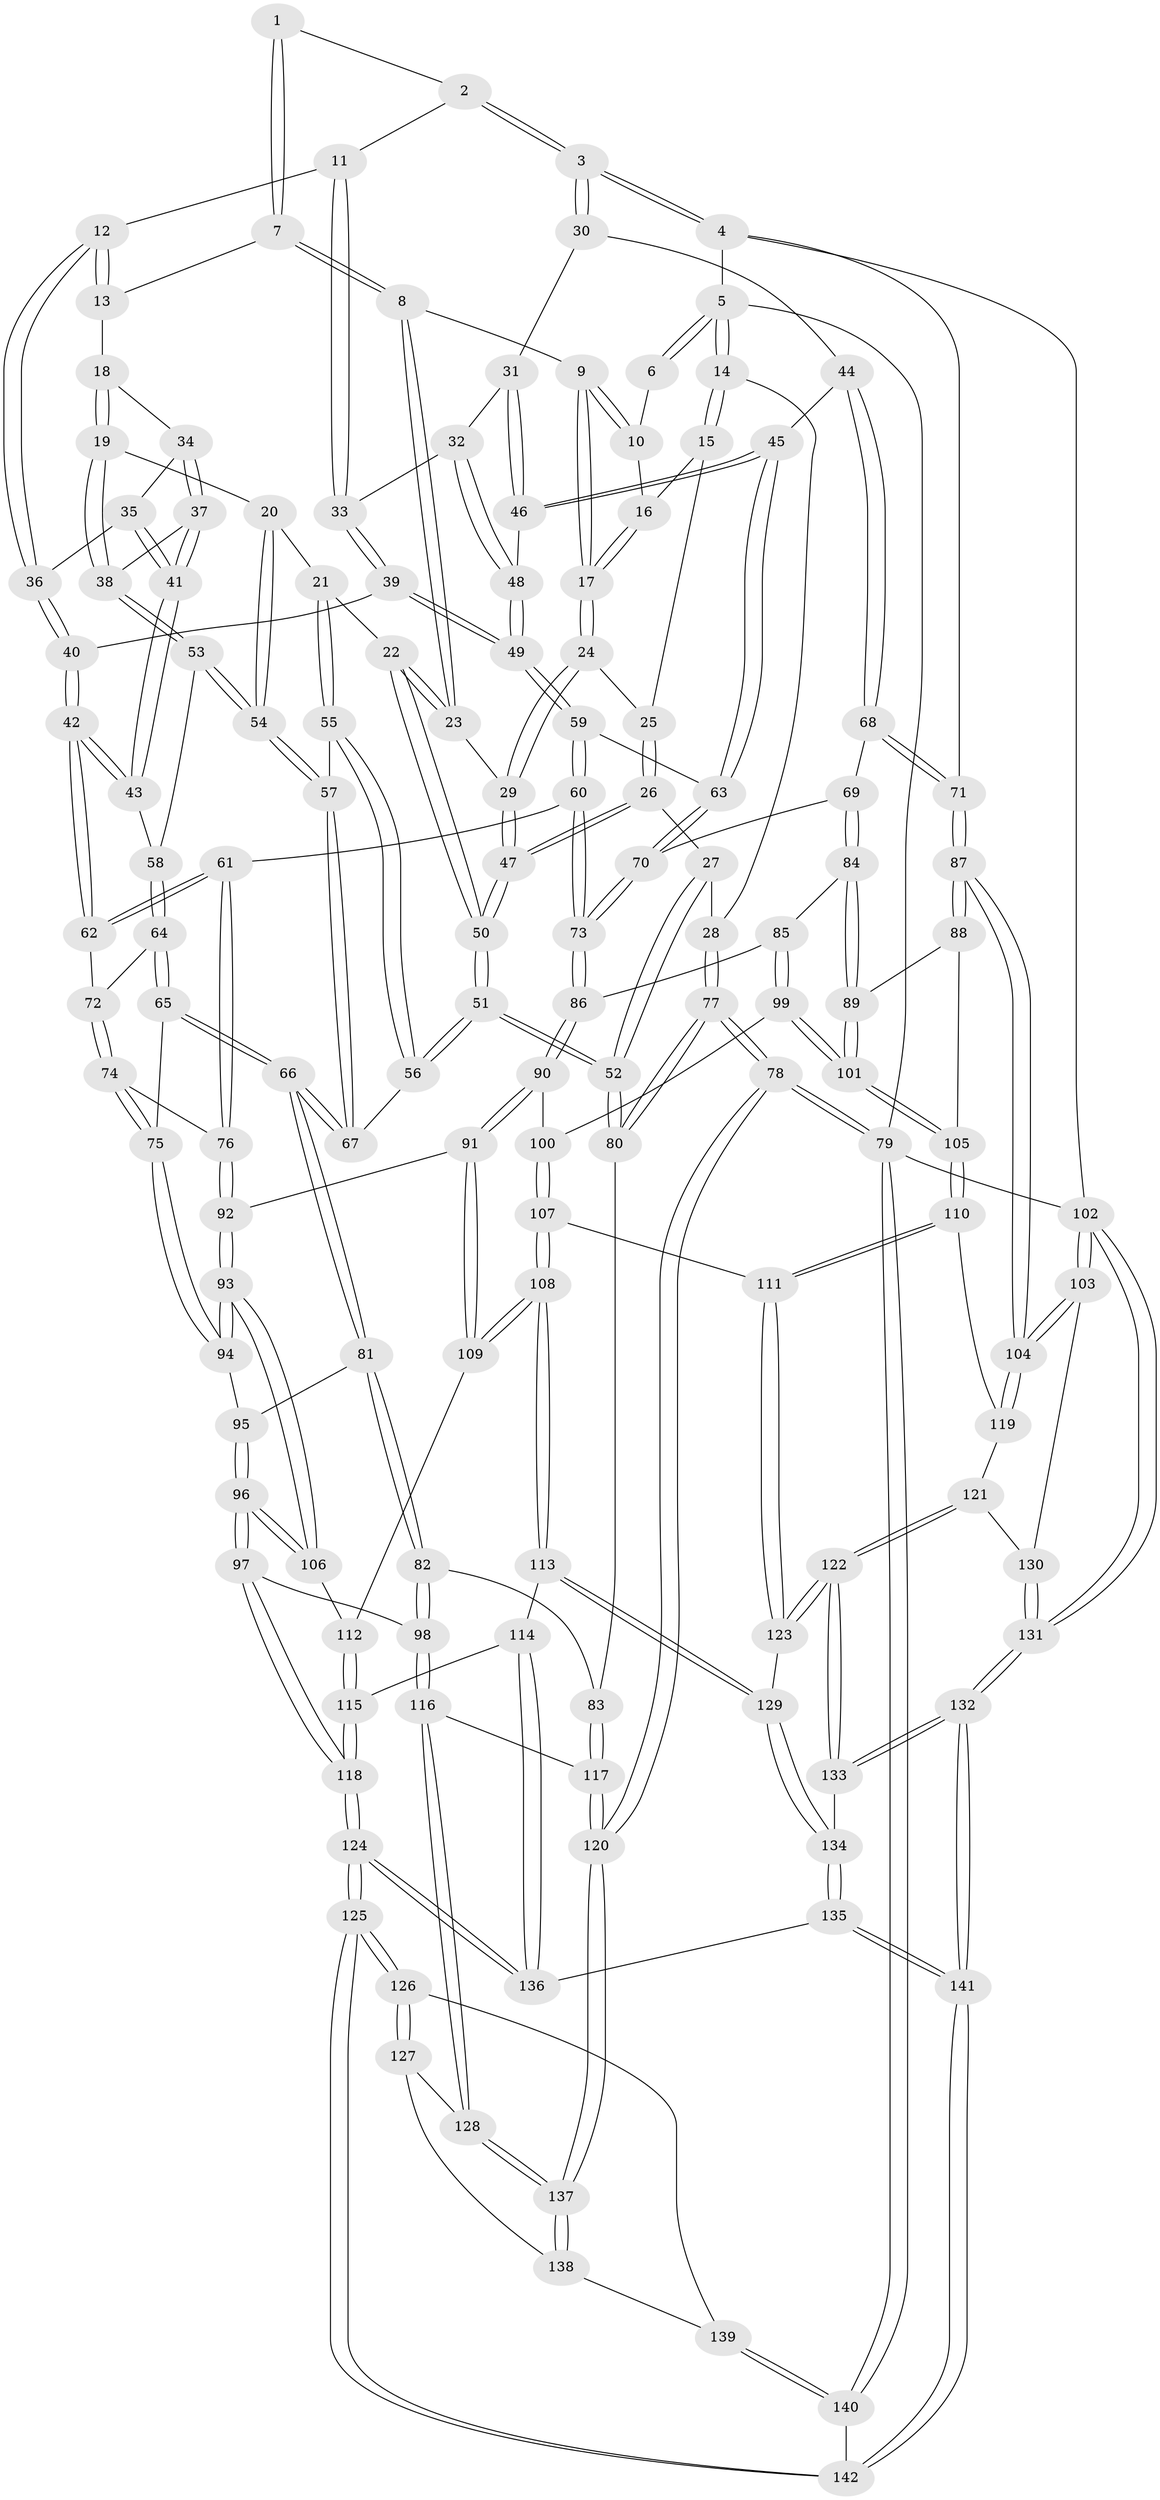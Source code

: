 // Generated by graph-tools (version 1.1) at 2025/16/03/09/25 04:16:54]
// undirected, 142 vertices, 352 edges
graph export_dot {
graph [start="1"]
  node [color=gray90,style=filled];
  1 [pos="+0.38544209974377563+0"];
  2 [pos="+0.7278689992641854+0"];
  3 [pos="+1+0"];
  4 [pos="+1+0"];
  5 [pos="+0+0"];
  6 [pos="+0.1796413207528065+0"];
  7 [pos="+0.3995779543057934+0"];
  8 [pos="+0.2629759660457426+0.11235596017386"];
  9 [pos="+0.1849799369579652+0.0888162360188573"];
  10 [pos="+0.14166521432928894+0.02672609390261564"];
  11 [pos="+0.6770767882843349+0.09098491620308266"];
  12 [pos="+0.6225125947653893+0.116583439680715"];
  13 [pos="+0.404927688150766+0"];
  14 [pos="+0+0.006594100500745976"];
  15 [pos="+0.01344321233744979+0.0882431767824146"];
  16 [pos="+0.07312783123637544+0.08040790090292328"];
  17 [pos="+0.1294089232983423+0.17091199762877465"];
  18 [pos="+0.4234224106228308+0.13179968177283666"];
  19 [pos="+0.38886460870990863+0.21231107087326478"];
  20 [pos="+0.3820551850628738+0.21780662712452903"];
  21 [pos="+0.2704129374293566+0.2125759660866374"];
  22 [pos="+0.27023449790820275+0.2124050142438998"];
  23 [pos="+0.261691481584464+0.20180763334374147"];
  24 [pos="+0.1278288849974016+0.18651071381847523"];
  25 [pos="+0.05553241955770501+0.15591449755344414"];
  26 [pos="+0.019578948298102295+0.2131380208179836"];
  27 [pos="+0.008831941998898698+0.21461821908714385"];
  28 [pos="+0+0.11261431077734"];
  29 [pos="+0.13358621552020916+0.2120638626129798"];
  30 [pos="+0.8889641187080974+0.11860829396380997"];
  31 [pos="+0.8489451982122262+0.14136177759952998"];
  32 [pos="+0.8208464297554982+0.15143664311243765"];
  33 [pos="+0.767686867790521+0.1530042708583514"];
  34 [pos="+0.5037566985125009+0.1773592335646466"];
  35 [pos="+0.6064423040295667+0.1431818543377357"];
  36 [pos="+0.6134063991139964+0.1344838128906559"];
  37 [pos="+0.5054491293564118+0.2528145673606869"];
  38 [pos="+0.47395568148468487+0.254778415295243"];
  39 [pos="+0.7262830888395646+0.25938357131542117"];
  40 [pos="+0.6806247974237734+0.2676288598709173"];
  41 [pos="+0.5719417338324863+0.301309759388965"];
  42 [pos="+0.5874327529755724+0.3247313757607597"];
  43 [pos="+0.5728365107987062+0.3034495200609077"];
  44 [pos="+0.9687328137788694+0.2989321015705157"];
  45 [pos="+0.9019210212820747+0.30105071488876745"];
  46 [pos="+0.8985380485830502+0.29822293298363234"];
  47 [pos="+0.123165329540878+0.22998627033552665"];
  48 [pos="+0.8313887531486277+0.27393225619508277"];
  49 [pos="+0.7701269660513683+0.33033426647985614"];
  50 [pos="+0.11677121951076166+0.35433429171094927"];
  51 [pos="+0.11010955959044905+0.40042797486296655"];
  52 [pos="+0.07807258706618314+0.4323552862514441"];
  53 [pos="+0.4359296254735719+0.32130321915809573"];
  54 [pos="+0.3826584969258229+0.32946431351996386"];
  55 [pos="+0.27081707500879715+0.23468903884744438"];
  56 [pos="+0.2273401694863372+0.37463102087329014"];
  57 [pos="+0.36020694773707523+0.3606593622806928"];
  58 [pos="+0.4445026325868353+0.3247317243878086"];
  59 [pos="+0.7709630474794492+0.34188304488038007"];
  60 [pos="+0.7213007027667975+0.42967464517327475"];
  61 [pos="+0.6570611876858933+0.41620233884945934"];
  62 [pos="+0.5900320540343633+0.3562039627564881"];
  63 [pos="+0.8563471593568432+0.35735156038568194"];
  64 [pos="+0.4953093242371574+0.3916577052520842"];
  65 [pos="+0.40506043472550957+0.4555278245493484"];
  66 [pos="+0.37432989423770513+0.457556836167496"];
  67 [pos="+0.34466906897740784+0.401627766006809"];
  68 [pos="+1+0.33563161011426806"];
  69 [pos="+0.9212513217024451+0.4435011988480395"];
  70 [pos="+0.8813406855099677+0.4109061100407366"];
  71 [pos="+1+0.3119104517263259"];
  72 [pos="+0.5617189467909411+0.3756935824486931"];
  73 [pos="+0.7283542305332256+0.43974961000465135"];
  74 [pos="+0.5245660806886582+0.49280046518784615"];
  75 [pos="+0.5064940758085855+0.5041613444743074"];
  76 [pos="+0.6038791584056872+0.5017211236690016"];
  77 [pos="+0+0.5813854726627716"];
  78 [pos="+0+1"];
  79 [pos="+0+1"];
  80 [pos="+0+0.5416412953032782"];
  81 [pos="+0.36578453626865953+0.48105685789023617"];
  82 [pos="+0.29212490144723563+0.5798908731803598"];
  83 [pos="+0.17276036844538786+0.5977772794726642"];
  84 [pos="+0.9088949397558281+0.5087369525090553"];
  85 [pos="+0.7867824117290144+0.510171203002717"];
  86 [pos="+0.7291981821042463+0.44182610174576764"];
  87 [pos="+1+0.5680922312580422"];
  88 [pos="+1+0.5506468483264695"];
  89 [pos="+0.9272372731392199+0.5382810851932945"];
  90 [pos="+0.6445054271638501+0.6105523161706206"];
  91 [pos="+0.6333131592611418+0.6132403180370821"];
  92 [pos="+0.6171489344340204+0.6082237661999503"];
  93 [pos="+0.5353024460464576+0.6255722720810499"];
  94 [pos="+0.5149710310974223+0.5806088948298568"];
  95 [pos="+0.42753394744014095+0.5523267373720424"];
  96 [pos="+0.43938041451353443+0.7266813092001227"];
  97 [pos="+0.43869232556386395+0.7275089694061984"];
  98 [pos="+0.43322380356082274+0.7277290495008993"];
  99 [pos="+0.7643581016079105+0.6132844654409308"];
  100 [pos="+0.7472336956365423+0.624010503884086"];
  101 [pos="+0.895678731555015+0.6569652085943444"];
  102 [pos="+1+1"];
  103 [pos="+1+0.8037193025572519"];
  104 [pos="+1+0.7364529425260372"];
  105 [pos="+0.9095745470296642+0.6921203816268638"];
  106 [pos="+0.4956399875305802+0.6738279655892183"];
  107 [pos="+0.7481810032184152+0.7748787276967449"];
  108 [pos="+0.7299014586595116+0.7894509803886433"];
  109 [pos="+0.6448997841718055+0.6919536210324081"];
  110 [pos="+0.9113081306190932+0.6966997808672774"];
  111 [pos="+0.8358663806326482+0.763985806939911"];
  112 [pos="+0.6126690010900904+0.7248801964062843"];
  113 [pos="+0.7273077961174749+0.7940084741271679"];
  114 [pos="+0.7268471257686188+0.7943979195890357"];
  115 [pos="+0.5881784452786047+0.8175833591452081"];
  116 [pos="+0.3380371962409418+0.8007158902914068"];
  117 [pos="+0.2467848276501111+0.7703169806122152"];
  118 [pos="+0.5405161199022169+0.8407769873644481"];
  119 [pos="+0.9591553253468044+0.717021939739947"];
  120 [pos="+0+1"];
  121 [pos="+0.9363807802466765+0.8475197781147125"];
  122 [pos="+0.8997163092515225+0.8689700772919313"];
  123 [pos="+0.8690101186406866+0.8385361675925398"];
  124 [pos="+0.5398824064327513+0.9408081757923247"];
  125 [pos="+0.48742587814701965+1"];
  126 [pos="+0.40152481473493656+0.9533394341982087"];
  127 [pos="+0.33751620979117053+0.8300750358578745"];
  128 [pos="+0.3379890189019982+0.8011444766321292"];
  129 [pos="+0.7999316729952816+0.8790324585314457"];
  130 [pos="+0.9643890148769318+0.8553201059462081"];
  131 [pos="+1+1"];
  132 [pos="+0.9867720247384085+1"];
  133 [pos="+0.8910824663587608+0.9365932198039008"];
  134 [pos="+0.8022492589906267+0.8891955970327383"];
  135 [pos="+0.7441194215516591+0.9767718736446013"];
  136 [pos="+0.7019075492615202+0.9350320127636323"];
  137 [pos="+0.03848919201199495+0.9954658793437541"];
  138 [pos="+0.2580631964374779+0.9370319545295275"];
  139 [pos="+0.27637927474317303+0.9469215516477116"];
  140 [pos="+0.45585320448677813+1"];
  141 [pos="+0.9017834069607864+1"];
  142 [pos="+0.4757155815584671+1"];
  1 -- 2;
  1 -- 7;
  1 -- 7;
  2 -- 3;
  2 -- 3;
  2 -- 11;
  3 -- 4;
  3 -- 4;
  3 -- 30;
  3 -- 30;
  4 -- 5;
  4 -- 71;
  4 -- 102;
  5 -- 6;
  5 -- 6;
  5 -- 14;
  5 -- 14;
  5 -- 79;
  6 -- 10;
  7 -- 8;
  7 -- 8;
  7 -- 13;
  8 -- 9;
  8 -- 23;
  8 -- 23;
  9 -- 10;
  9 -- 10;
  9 -- 17;
  9 -- 17;
  10 -- 16;
  11 -- 12;
  11 -- 33;
  11 -- 33;
  12 -- 13;
  12 -- 13;
  12 -- 36;
  12 -- 36;
  13 -- 18;
  14 -- 15;
  14 -- 15;
  14 -- 28;
  15 -- 16;
  15 -- 25;
  16 -- 17;
  16 -- 17;
  17 -- 24;
  17 -- 24;
  18 -- 19;
  18 -- 19;
  18 -- 34;
  19 -- 20;
  19 -- 38;
  19 -- 38;
  20 -- 21;
  20 -- 54;
  20 -- 54;
  21 -- 22;
  21 -- 55;
  21 -- 55;
  22 -- 23;
  22 -- 23;
  22 -- 50;
  22 -- 50;
  23 -- 29;
  24 -- 25;
  24 -- 29;
  24 -- 29;
  25 -- 26;
  25 -- 26;
  26 -- 27;
  26 -- 47;
  26 -- 47;
  27 -- 28;
  27 -- 52;
  27 -- 52;
  28 -- 77;
  28 -- 77;
  29 -- 47;
  29 -- 47;
  30 -- 31;
  30 -- 44;
  31 -- 32;
  31 -- 46;
  31 -- 46;
  32 -- 33;
  32 -- 48;
  32 -- 48;
  33 -- 39;
  33 -- 39;
  34 -- 35;
  34 -- 37;
  34 -- 37;
  35 -- 36;
  35 -- 41;
  35 -- 41;
  36 -- 40;
  36 -- 40;
  37 -- 38;
  37 -- 41;
  37 -- 41;
  38 -- 53;
  38 -- 53;
  39 -- 40;
  39 -- 49;
  39 -- 49;
  40 -- 42;
  40 -- 42;
  41 -- 43;
  41 -- 43;
  42 -- 43;
  42 -- 43;
  42 -- 62;
  42 -- 62;
  43 -- 58;
  44 -- 45;
  44 -- 68;
  44 -- 68;
  45 -- 46;
  45 -- 46;
  45 -- 63;
  45 -- 63;
  46 -- 48;
  47 -- 50;
  47 -- 50;
  48 -- 49;
  48 -- 49;
  49 -- 59;
  49 -- 59;
  50 -- 51;
  50 -- 51;
  51 -- 52;
  51 -- 52;
  51 -- 56;
  51 -- 56;
  52 -- 80;
  52 -- 80;
  53 -- 54;
  53 -- 54;
  53 -- 58;
  54 -- 57;
  54 -- 57;
  55 -- 56;
  55 -- 56;
  55 -- 57;
  56 -- 67;
  57 -- 67;
  57 -- 67;
  58 -- 64;
  58 -- 64;
  59 -- 60;
  59 -- 60;
  59 -- 63;
  60 -- 61;
  60 -- 73;
  60 -- 73;
  61 -- 62;
  61 -- 62;
  61 -- 76;
  61 -- 76;
  62 -- 72;
  63 -- 70;
  63 -- 70;
  64 -- 65;
  64 -- 65;
  64 -- 72;
  65 -- 66;
  65 -- 66;
  65 -- 75;
  66 -- 67;
  66 -- 67;
  66 -- 81;
  66 -- 81;
  68 -- 69;
  68 -- 71;
  68 -- 71;
  69 -- 70;
  69 -- 84;
  69 -- 84;
  70 -- 73;
  70 -- 73;
  71 -- 87;
  71 -- 87;
  72 -- 74;
  72 -- 74;
  73 -- 86;
  73 -- 86;
  74 -- 75;
  74 -- 75;
  74 -- 76;
  75 -- 94;
  75 -- 94;
  76 -- 92;
  76 -- 92;
  77 -- 78;
  77 -- 78;
  77 -- 80;
  77 -- 80;
  78 -- 79;
  78 -- 79;
  78 -- 120;
  78 -- 120;
  79 -- 140;
  79 -- 140;
  79 -- 102;
  80 -- 83;
  81 -- 82;
  81 -- 82;
  81 -- 95;
  82 -- 83;
  82 -- 98;
  82 -- 98;
  83 -- 117;
  83 -- 117;
  84 -- 85;
  84 -- 89;
  84 -- 89;
  85 -- 86;
  85 -- 99;
  85 -- 99;
  86 -- 90;
  86 -- 90;
  87 -- 88;
  87 -- 88;
  87 -- 104;
  87 -- 104;
  88 -- 89;
  88 -- 105;
  89 -- 101;
  89 -- 101;
  90 -- 91;
  90 -- 91;
  90 -- 100;
  91 -- 92;
  91 -- 109;
  91 -- 109;
  92 -- 93;
  92 -- 93;
  93 -- 94;
  93 -- 94;
  93 -- 106;
  93 -- 106;
  94 -- 95;
  95 -- 96;
  95 -- 96;
  96 -- 97;
  96 -- 97;
  96 -- 106;
  96 -- 106;
  97 -- 98;
  97 -- 118;
  97 -- 118;
  98 -- 116;
  98 -- 116;
  99 -- 100;
  99 -- 101;
  99 -- 101;
  100 -- 107;
  100 -- 107;
  101 -- 105;
  101 -- 105;
  102 -- 103;
  102 -- 103;
  102 -- 131;
  102 -- 131;
  103 -- 104;
  103 -- 104;
  103 -- 130;
  104 -- 119;
  104 -- 119;
  105 -- 110;
  105 -- 110;
  106 -- 112;
  107 -- 108;
  107 -- 108;
  107 -- 111;
  108 -- 109;
  108 -- 109;
  108 -- 113;
  108 -- 113;
  109 -- 112;
  110 -- 111;
  110 -- 111;
  110 -- 119;
  111 -- 123;
  111 -- 123;
  112 -- 115;
  112 -- 115;
  113 -- 114;
  113 -- 129;
  113 -- 129;
  114 -- 115;
  114 -- 136;
  114 -- 136;
  115 -- 118;
  115 -- 118;
  116 -- 117;
  116 -- 128;
  116 -- 128;
  117 -- 120;
  117 -- 120;
  118 -- 124;
  118 -- 124;
  119 -- 121;
  120 -- 137;
  120 -- 137;
  121 -- 122;
  121 -- 122;
  121 -- 130;
  122 -- 123;
  122 -- 123;
  122 -- 133;
  122 -- 133;
  123 -- 129;
  124 -- 125;
  124 -- 125;
  124 -- 136;
  124 -- 136;
  125 -- 126;
  125 -- 126;
  125 -- 142;
  125 -- 142;
  126 -- 127;
  126 -- 127;
  126 -- 139;
  127 -- 128;
  127 -- 138;
  128 -- 137;
  128 -- 137;
  129 -- 134;
  129 -- 134;
  130 -- 131;
  130 -- 131;
  131 -- 132;
  131 -- 132;
  132 -- 133;
  132 -- 133;
  132 -- 141;
  132 -- 141;
  133 -- 134;
  134 -- 135;
  134 -- 135;
  135 -- 136;
  135 -- 141;
  135 -- 141;
  137 -- 138;
  137 -- 138;
  138 -- 139;
  139 -- 140;
  139 -- 140;
  140 -- 142;
  141 -- 142;
  141 -- 142;
}
